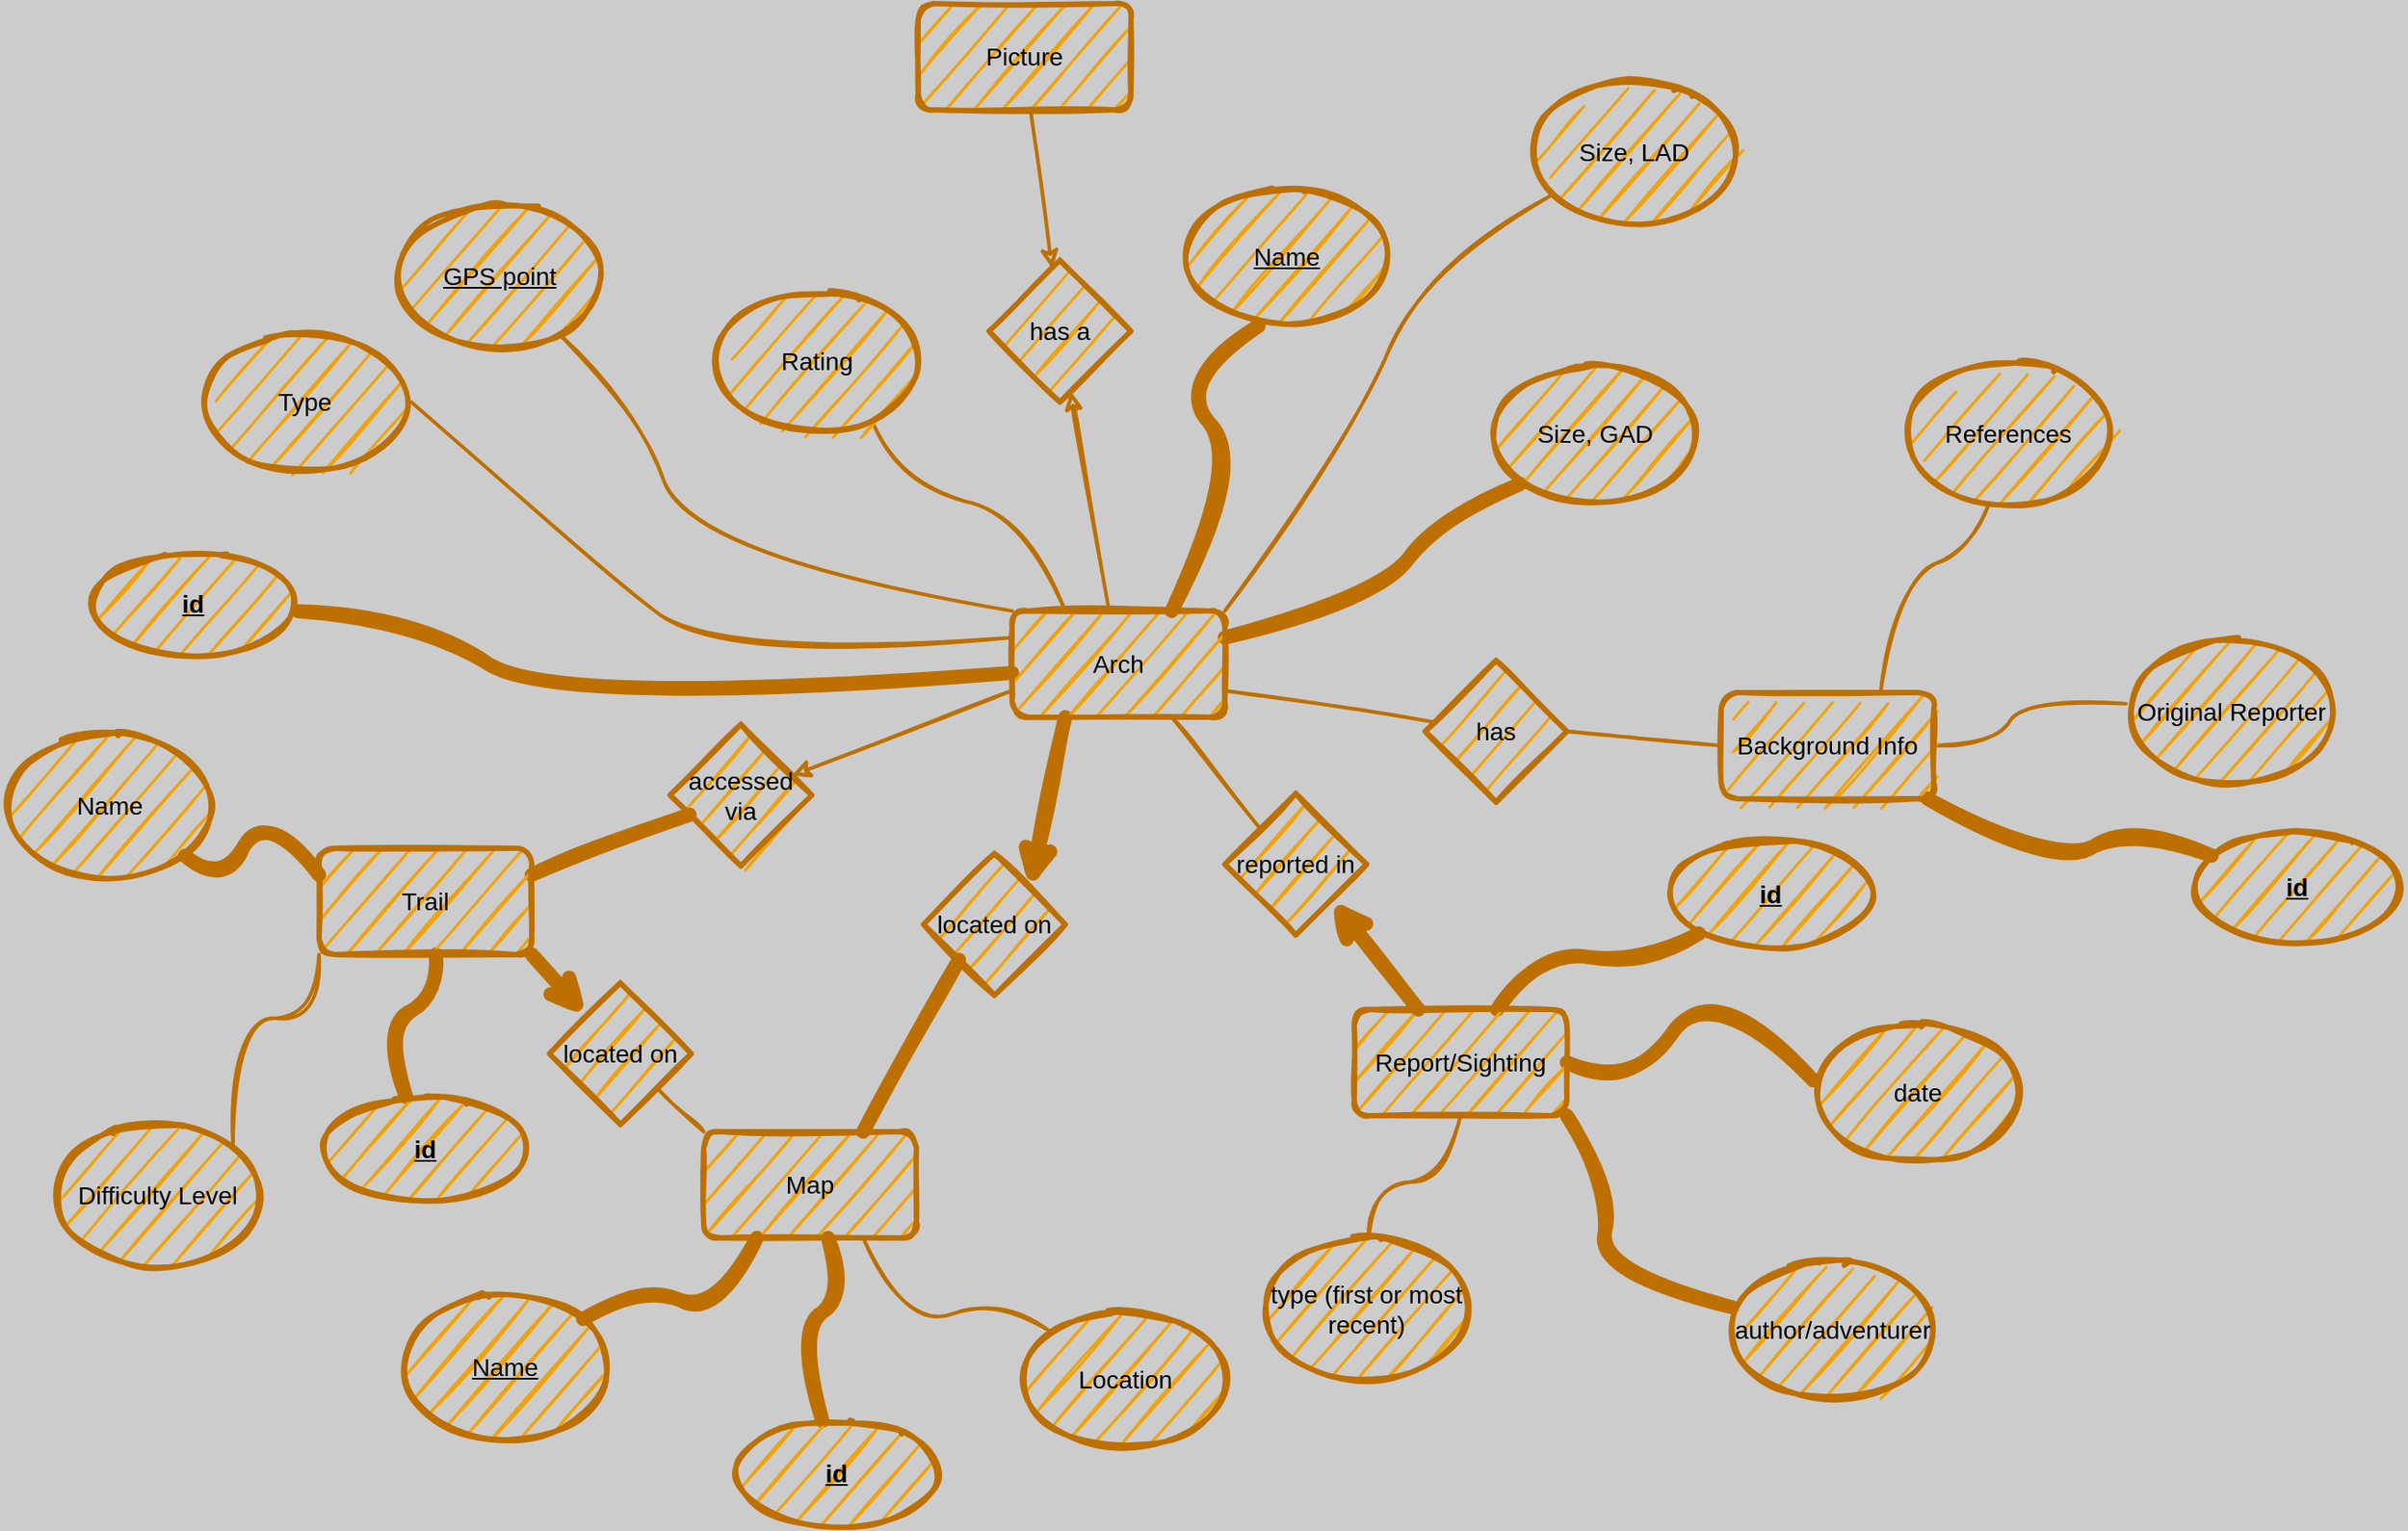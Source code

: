 <mxfile>
    <diagram id="fORaWl52CCvgcYG56sxR" name="Page-1">
        <mxGraphModel dx="1593" dy="838" grid="0" gridSize="10" guides="1" tooltips="1" connect="1" arrows="1" fold="1" page="0" pageScale="1" pageWidth="850" pageHeight="1100" background="#CCCCCC" math="0" shadow="0">
            <root>
                <mxCell id="0"/>
                <mxCell id="1" parent="0"/>
                <mxCell id="29" style="edgeStyle=none;html=1;exitX=1;exitY=0.25;exitDx=0;exitDy=0;entryX=0;entryY=1;entryDx=0;entryDy=0;fillColor=#f0a30a;strokeColor=#BD7000;strokeWidth=8;comic=0;sketch=1;fontSize=14;fontColor=#000000;endArrow=none;endFill=0;curved=1;" edge="1" parent="1" source="2" target="5">
                    <mxGeometry relative="1" as="geometry">
                        <Array as="points">
                            <mxPoint x="517" y="53"/>
                            <mxPoint x="550" y="8"/>
                        </Array>
                    </mxGeometry>
                </mxCell>
                <mxCell id="30" style="edgeStyle=none;html=1;exitX=1;exitY=0;exitDx=0;exitDy=0;entryX=0.1;entryY=0.813;entryDx=0;entryDy=0;entryPerimeter=0;fillColor=#f0a30a;strokeColor=#BD7000;strokeWidth=2;comic=0;sketch=1;fontSize=14;fontColor=#000000;endArrow=none;endFill=0;curved=1;" edge="1" parent="1" source="2" target="21">
                    <mxGeometry relative="1" as="geometry">
                        <Array as="points">
                            <mxPoint x="499" y="-30"/>
                            <mxPoint x="542" y="-135"/>
                        </Array>
                    </mxGeometry>
                </mxCell>
                <mxCell id="31" style="edgeStyle=none;html=1;exitX=0.75;exitY=0;exitDx=0;exitDy=0;entryX=0.367;entryY=0.988;entryDx=0;entryDy=0;entryPerimeter=0;fillColor=#f0a30a;strokeColor=#BD7000;strokeWidth=8;comic=0;sketch=1;fontSize=14;fontColor=#000000;endArrow=none;endFill=0;curved=1;" edge="1" parent="1" source="2" target="4">
                    <mxGeometry relative="1" as="geometry">
                        <Array as="points">
                            <mxPoint x="442" y="-24"/>
                            <mxPoint x="400" y="-69"/>
                        </Array>
                    </mxGeometry>
                </mxCell>
                <mxCell id="33" style="edgeStyle=none;html=1;exitX=0.25;exitY=0;exitDx=0;exitDy=0;entryX=0.767;entryY=0.95;entryDx=0;entryDy=0;entryPerimeter=0;fillColor=#f0a30a;strokeColor=#BD7000;strokeWidth=2;comic=0;sketch=1;fontSize=14;fontColor=#000000;endArrow=none;endFill=0;curved=1;" edge="1" parent="1" source="2" target="7">
                    <mxGeometry relative="1" as="geometry">
                        <Array as="points">
                            <mxPoint x="319" y="6"/>
                            <mxPoint x="247" y="-10"/>
                        </Array>
                    </mxGeometry>
                </mxCell>
                <mxCell id="34" style="edgeStyle=none;html=1;exitX=0;exitY=0;exitDx=0;exitDy=0;fillColor=#f0a30a;strokeColor=#BD7000;strokeWidth=2;comic=0;sketch=1;fontSize=14;fontColor=#000000;endArrow=none;endFill=0;curved=1;" edge="1" parent="1" source="2" target="20">
                    <mxGeometry relative="1" as="geometry">
                        <Array as="points">
                            <mxPoint x="130" y="28"/>
                            <mxPoint x="97" y="-55"/>
                        </Array>
                    </mxGeometry>
                </mxCell>
                <mxCell id="35" style="edgeStyle=none;html=1;exitX=0;exitY=0.25;exitDx=0;exitDy=0;entryX=1;entryY=0.5;entryDx=0;entryDy=0;fillColor=#f0a30a;strokeColor=#BD7000;strokeWidth=2;comic=0;sketch=1;fontSize=14;fontColor=#000000;endArrow=none;endFill=0;curved=1;" edge="1" parent="1" source="2" target="14">
                    <mxGeometry relative="1" as="geometry">
                        <Array as="points">
                            <mxPoint x="145" y="90"/>
                            <mxPoint x="72" y="30"/>
                        </Array>
                    </mxGeometry>
                </mxCell>
                <mxCell id="36" style="edgeStyle=none;html=1;exitX=0;exitY=0.75;exitDx=0;exitDy=0;fillColor=#f0a30a;strokeColor=#BD7000;strokeWidth=2;comic=0;sketch=1;fontSize=14;fontColor=#000000;endArrow=classic;endFill=1;" edge="1" parent="1" source="2" target="11">
                    <mxGeometry relative="1" as="geometry"/>
                </mxCell>
                <mxCell id="37" style="edgeStyle=none;html=1;exitX=0.25;exitY=1;exitDx=0;exitDy=0;entryX=1;entryY=0;entryDx=0;entryDy=0;fillColor=#f0a30a;strokeColor=#BD7000;strokeWidth=8;comic=0;sketch=1;fontSize=14;fontColor=#000000;endArrow=classic;endFill=1;" edge="1" parent="1" source="2" target="9">
                    <mxGeometry relative="1" as="geometry"/>
                </mxCell>
                <mxCell id="38" style="edgeStyle=none;html=1;exitX=0.75;exitY=1;exitDx=0;exitDy=0;entryX=0;entryY=0;entryDx=0;entryDy=0;fillColor=#f0a30a;strokeColor=#BD7000;strokeWidth=2;comic=0;sketch=1;fontSize=14;fontColor=#000000;endArrow=none;endFill=0;" edge="1" parent="1" source="2" target="16">
                    <mxGeometry relative="1" as="geometry"/>
                </mxCell>
                <mxCell id="39" style="edgeStyle=none;html=1;exitX=1;exitY=0.75;exitDx=0;exitDy=0;fillColor=#f0a30a;strokeColor=#BD7000;strokeWidth=2;comic=0;sketch=1;fontSize=14;fontColor=#000000;endArrow=none;endFill=0;" edge="1" parent="1" source="2" target="13">
                    <mxGeometry relative="1" as="geometry"/>
                </mxCell>
                <mxCell id="61" value="" style="edgeStyle=none;curved=1;comic=0;sketch=1;html=1;fontSize=14;fontColor=#000000;endArrow=none;endFill=0;strokeColor=#BD7000;strokeWidth=8;fillColor=#f0a30a;" edge="1" parent="1" source="2" target="60">
                    <mxGeometry relative="1" as="geometry">
                        <Array as="points">
                            <mxPoint x="54" y="116"/>
                            <mxPoint x="-23" y="65"/>
                        </Array>
                    </mxGeometry>
                </mxCell>
                <mxCell id="2" value="Arch" style="rounded=1;whiteSpace=wrap;html=1;fillColor=#f0a30a;strokeColor=#BD7000;strokeWidth=3;comic=0;sketch=1;fontSize=14;fontColor=#000000;" vertex="1" parent="1">
                    <mxGeometry x="310" y="60" width="120" height="60" as="geometry"/>
                </mxCell>
                <mxCell id="46" style="edgeStyle=none;html=1;exitX=0.75;exitY=1;exitDx=0;exitDy=0;fillColor=#f0a30a;strokeColor=#BD7000;strokeWidth=2;comic=0;sketch=1;fontSize=14;fontColor=#000000;endArrow=none;endFill=0;curved=1;" edge="1" parent="1" source="3" target="25">
                    <mxGeometry relative="1" as="geometry">
                        <Array as="points">
                            <mxPoint x="250" y="466"/>
                            <mxPoint x="302" y="448"/>
                        </Array>
                    </mxGeometry>
                </mxCell>
                <mxCell id="47" style="edgeStyle=none;html=1;exitX=0.25;exitY=1;exitDx=0;exitDy=0;fillColor=#f0a30a;strokeColor=#BD7000;strokeWidth=8;comic=0;sketch=1;fontSize=14;fontColor=#000000;endArrow=none;endFill=0;curved=1;" edge="1" parent="1" source="3" target="24">
                    <mxGeometry relative="1" as="geometry">
                        <Array as="points">
                            <mxPoint x="145" y="458"/>
                            <mxPoint x="100" y="440"/>
                        </Array>
                    </mxGeometry>
                </mxCell>
                <mxCell id="48" style="edgeStyle=none;html=1;exitX=0;exitY=0;exitDx=0;exitDy=0;fillColor=#f0a30a;strokeColor=#BD7000;strokeWidth=2;comic=0;sketch=1;fontSize=14;fontColor=#000000;endArrow=none;endFill=0;" edge="1" parent="1" source="3" target="23">
                    <mxGeometry relative="1" as="geometry"/>
                </mxCell>
                <mxCell id="65" value="" style="edgeStyle=none;curved=1;comic=0;sketch=1;html=1;fontSize=14;fontColor=#000000;endArrow=none;endFill=0;strokeColor=#BD7000;strokeWidth=8;fillColor=#f0a30a;" edge="1" parent="1" source="3" target="64">
                    <mxGeometry relative="1" as="geometry">
                        <Array as="points">
                            <mxPoint x="217" y="446"/>
                            <mxPoint x="189" y="466"/>
                        </Array>
                    </mxGeometry>
                </mxCell>
                <mxCell id="3" value="Map" style="rounded=1;whiteSpace=wrap;html=1;fillColor=#f0a30a;strokeColor=#BD7000;strokeWidth=3;comic=0;sketch=1;fontSize=14;fontColor=#000000;" vertex="1" parent="1">
                    <mxGeometry x="136" y="354" width="120" height="60" as="geometry"/>
                </mxCell>
                <mxCell id="4" value="&lt;u&gt;Name&lt;/u&gt;" style="ellipse;whiteSpace=wrap;html=1;fillColor=#f0a30a;strokeColor=#BD7000;strokeWidth=3;comic=0;sketch=1;fontSize=14;fontColor=#000000;" vertex="1" parent="1">
                    <mxGeometry x="405" y="-180" width="120" height="80" as="geometry"/>
                </mxCell>
                <mxCell id="5" value="Size, GAD" style="ellipse;whiteSpace=wrap;html=1;fillColor=#f0a30a;strokeColor=#BD7000;strokeWidth=3;comic=0;sketch=1;fontSize=14;fontColor=#000000;" vertex="1" parent="1">
                    <mxGeometry x="579" y="-80" width="120" height="80" as="geometry"/>
                </mxCell>
                <mxCell id="7" value="Rating" style="ellipse;whiteSpace=wrap;html=1;fillColor=#f0a30a;strokeColor=#BD7000;strokeWidth=3;comic=0;sketch=1;fontSize=14;fontColor=#000000;" vertex="1" parent="1">
                    <mxGeometry x="140" y="-121" width="120" height="80" as="geometry"/>
                </mxCell>
                <mxCell id="45" style="edgeStyle=none;html=1;exitX=0;exitY=1;exitDx=0;exitDy=0;entryX=0.75;entryY=0;entryDx=0;entryDy=0;fillColor=#f0a30a;strokeColor=#BD7000;strokeWidth=8;comic=0;sketch=1;fontSize=14;fontColor=#000000;endArrow=none;endFill=0;" edge="1" parent="1" source="9" target="3">
                    <mxGeometry relative="1" as="geometry"/>
                </mxCell>
                <mxCell id="9" value="located on" style="rhombus;whiteSpace=wrap;html=1;fillColor=#f0a30a;strokeColor=#BD7000;strokeWidth=3;comic=0;sketch=1;fontSize=14;fontColor=#000000;" vertex="1" parent="1">
                    <mxGeometry x="260" y="197" width="80" height="80" as="geometry"/>
                </mxCell>
                <mxCell id="49" style="edgeStyle=none;html=1;exitX=1;exitY=1;exitDx=0;exitDy=0;fillColor=#f0a30a;strokeColor=#BD7000;strokeWidth=8;comic=0;sketch=1;fontSize=14;fontColor=#000000;endArrow=classic;endFill=1;" edge="1" parent="1" source="10" target="23">
                    <mxGeometry relative="1" as="geometry"/>
                </mxCell>
                <mxCell id="50" style="edgeStyle=none;html=1;exitX=1;exitY=0.25;exitDx=0;exitDy=0;fillColor=#f0a30a;strokeColor=#BD7000;strokeWidth=8;comic=0;sketch=1;fontSize=14;fontColor=#000000;endArrow=none;endFill=0;" edge="1" parent="1" source="10" target="11">
                    <mxGeometry relative="1" as="geometry"/>
                </mxCell>
                <mxCell id="51" style="edgeStyle=none;html=1;exitX=0;exitY=1;exitDx=0;exitDy=0;entryX=1;entryY=0;entryDx=0;entryDy=0;fillColor=#f0a30a;strokeColor=#BD7000;strokeWidth=2;comic=0;sketch=1;fontSize=14;fontColor=#000000;curved=1;endArrow=none;endFill=0;" edge="1" parent="1" source="10" target="22">
                    <mxGeometry relative="1" as="geometry">
                        <Array as="points">
                            <mxPoint x="-81" y="290"/>
                            <mxPoint x="-130" y="290"/>
                        </Array>
                    </mxGeometry>
                </mxCell>
                <mxCell id="63" value="" style="edgeStyle=none;curved=1;comic=0;sketch=1;html=1;fontSize=14;fontColor=#000000;endArrow=none;endFill=0;strokeColor=#BD7000;strokeWidth=8;fillColor=#f0a30a;" edge="1" parent="1" source="10" target="62">
                    <mxGeometry relative="1" as="geometry">
                        <Array as="points">
                            <mxPoint x="-11" y="275"/>
                            <mxPoint x="-46" y="296"/>
                        </Array>
                    </mxGeometry>
                </mxCell>
                <mxCell id="10" value="Trail" style="rounded=1;whiteSpace=wrap;html=1;fillColor=#f0a30a;strokeColor=#BD7000;strokeWidth=3;comic=0;sketch=1;fontSize=14;fontColor=#000000;" vertex="1" parent="1">
                    <mxGeometry x="-81" y="194" width="120" height="60" as="geometry"/>
                </mxCell>
                <mxCell id="11" value="accessed via" style="rhombus;whiteSpace=wrap;html=1;fillColor=#f0a30a;strokeColor=#BD7000;strokeWidth=3;comic=0;sketch=1;fontSize=14;fontColor=#000000;" vertex="1" parent="1">
                    <mxGeometry x="117" y="124" width="80" height="80" as="geometry"/>
                </mxCell>
                <mxCell id="52" style="edgeStyle=none;html=1;exitX=0.75;exitY=0;exitDx=0;exitDy=0;fillColor=#f0a30a;strokeColor=#BD7000;strokeWidth=2;comic=0;sketch=1;fontSize=14;fontColor=#000000;endArrow=none;endFill=0;curved=1;" edge="1" parent="1" source="12" target="19">
                    <mxGeometry relative="1" as="geometry">
                        <Array as="points">
                            <mxPoint x="809" y="41"/>
                            <mxPoint x="854" y="25"/>
                        </Array>
                    </mxGeometry>
                </mxCell>
                <mxCell id="53" style="edgeStyle=none;html=1;exitX=1;exitY=0.5;exitDx=0;exitDy=0;fillColor=#f0a30a;strokeColor=#BD7000;strokeWidth=2;comic=0;sketch=1;fontSize=14;fontColor=#000000;endArrow=none;endFill=0;curved=1;" edge="1" parent="1" source="12" target="18">
                    <mxGeometry relative="1" as="geometry">
                        <Array as="points">
                            <mxPoint x="864" y="136"/>
                            <mxPoint x="882" y="108"/>
                        </Array>
                    </mxGeometry>
                </mxCell>
                <mxCell id="69" value="" style="edgeStyle=none;curved=1;comic=0;sketch=1;html=1;fontSize=14;fontColor=#000000;endArrow=none;endFill=0;strokeColor=#BD7000;strokeWidth=8;fillColor=#f0a30a;" edge="1" parent="1" source="12" target="68">
                    <mxGeometry relative="1" as="geometry">
                        <Array as="points">
                            <mxPoint x="900" y="205"/>
                            <mxPoint x="940" y="181"/>
                        </Array>
                    </mxGeometry>
                </mxCell>
                <mxCell id="12" value="Background Info" style="rounded=1;whiteSpace=wrap;html=1;fillColor=#f0a30a;strokeColor=#BD7000;strokeWidth=3;comic=0;sketch=1;fontSize=14;fontColor=#000000;" vertex="1" parent="1">
                    <mxGeometry x="710" y="106" width="120" height="60" as="geometry"/>
                </mxCell>
                <mxCell id="40" style="edgeStyle=none;html=1;exitX=1;exitY=0.5;exitDx=0;exitDy=0;entryX=0;entryY=0.5;entryDx=0;entryDy=0;fillColor=#f0a30a;strokeColor=#BD7000;strokeWidth=2;comic=0;sketch=1;fontSize=14;fontColor=#000000;endArrow=none;endFill=0;" edge="1" parent="1" source="13" target="12">
                    <mxGeometry relative="1" as="geometry"/>
                </mxCell>
                <mxCell id="13" value="has" style="rhombus;whiteSpace=wrap;html=1;fillColor=#f0a30a;strokeColor=#BD7000;strokeWidth=3;comic=0;sketch=1;fontSize=14;fontColor=#000000;" vertex="1" parent="1">
                    <mxGeometry x="543" y="88" width="80" height="80" as="geometry"/>
                </mxCell>
                <mxCell id="14" value="Type" style="ellipse;whiteSpace=wrap;html=1;fillColor=#f0a30a;strokeColor=#BD7000;strokeWidth=3;comic=0;sketch=1;fontSize=14;fontColor=#000000;" vertex="1" parent="1">
                    <mxGeometry x="-149" y="-98" width="120" height="80" as="geometry"/>
                </mxCell>
                <mxCell id="42" style="edgeStyle=none;html=1;exitX=1;exitY=0.5;exitDx=0;exitDy=0;entryX=0.008;entryY=0.413;entryDx=0;entryDy=0;entryPerimeter=0;fillColor=#f0a30a;strokeColor=#BD7000;strokeWidth=8;comic=0;sketch=1;fontSize=14;fontColor=#000000;endArrow=none;endFill=0;curved=1;" edge="1" parent="1" source="15" target="27">
                    <mxGeometry relative="1" as="geometry">
                        <Array as="points">
                            <mxPoint x="660" y="332"/>
                            <mxPoint x="704" y="266"/>
                        </Array>
                    </mxGeometry>
                </mxCell>
                <mxCell id="43" style="edgeStyle=none;html=1;exitX=1;exitY=1;exitDx=0;exitDy=0;fillColor=#f0a30a;strokeColor=#BD7000;strokeWidth=8;comic=0;sketch=1;fontSize=14;fontColor=#000000;endArrow=none;endFill=0;curved=1;" edge="1" parent="1" source="15" target="28">
                    <mxGeometry relative="1" as="geometry">
                        <Array as="points">
                            <mxPoint x="649" y="385"/>
                            <mxPoint x="640" y="436"/>
                        </Array>
                    </mxGeometry>
                </mxCell>
                <mxCell id="44" style="edgeStyle=none;html=1;exitX=0.5;exitY=1;exitDx=0;exitDy=0;fillColor=#f0a30a;strokeColor=#BD7000;strokeWidth=2;comic=0;sketch=1;fontSize=14;fontColor=#000000;endArrow=none;endFill=0;curved=1;" edge="1" parent="1" source="15" target="17">
                    <mxGeometry relative="1" as="geometry">
                        <Array as="points">
                            <mxPoint x="557" y="380"/>
                            <mxPoint x="512" y="385"/>
                        </Array>
                    </mxGeometry>
                </mxCell>
                <mxCell id="67" value="" style="edgeStyle=none;curved=1;comic=0;sketch=1;html=1;fontSize=14;fontColor=#000000;endArrow=none;endFill=0;strokeColor=#BD7000;strokeWidth=8;fillColor=#f0a30a;" edge="1" parent="1" source="15" target="66">
                    <mxGeometry relative="1" as="geometry">
                        <Array as="points">
                            <mxPoint x="607" y="251"/>
                            <mxPoint x="665" y="260"/>
                        </Array>
                    </mxGeometry>
                </mxCell>
                <mxCell id="15" value="Report/Sighting" style="rounded=1;whiteSpace=wrap;html=1;fillColor=#f0a30a;strokeColor=#BD7000;strokeWidth=3;comic=0;sketch=1;fontSize=14;fontColor=#000000;" vertex="1" parent="1">
                    <mxGeometry x="503" y="285" width="120" height="60" as="geometry"/>
                </mxCell>
                <mxCell id="41" style="edgeStyle=none;html=1;exitX=1;exitY=1;exitDx=0;exitDy=0;fillColor=#f0a30a;strokeColor=#BD7000;strokeWidth=8;comic=0;sketch=1;fontSize=14;fontColor=#000000;endArrow=none;endFill=0;startArrow=classic;startFill=1;" edge="1" parent="1" source="16" target="15">
                    <mxGeometry relative="1" as="geometry"/>
                </mxCell>
                <mxCell id="16" value="reported in" style="rhombus;whiteSpace=wrap;html=1;fillColor=#f0a30a;strokeColor=#BD7000;strokeWidth=3;comic=0;sketch=1;fontSize=14;fontColor=#000000;" vertex="1" parent="1">
                    <mxGeometry x="430" y="163" width="80" height="80" as="geometry"/>
                </mxCell>
                <mxCell id="17" value="type (first or most recent)" style="ellipse;whiteSpace=wrap;html=1;fillColor=#f0a30a;strokeColor=#BD7000;strokeWidth=3;comic=0;sketch=1;fontSize=14;fontColor=#000000;" vertex="1" parent="1">
                    <mxGeometry x="450" y="414" width="120" height="80" as="geometry"/>
                </mxCell>
                <mxCell id="18" value="Original Reporter" style="ellipse;whiteSpace=wrap;html=1;fillColor=#f0a30a;strokeColor=#BD7000;strokeWidth=3;comic=0;sketch=1;fontSize=14;fontColor=#000000;" vertex="1" parent="1">
                    <mxGeometry x="938" y="77" width="120" height="80" as="geometry"/>
                </mxCell>
                <mxCell id="19" value="References" style="ellipse;whiteSpace=wrap;html=1;fillColor=#f0a30a;strokeColor=#BD7000;strokeWidth=3;comic=0;sketch=1;fontSize=14;fontColor=#000000;" vertex="1" parent="1">
                    <mxGeometry x="812" y="-80" width="120" height="80" as="geometry"/>
                </mxCell>
                <mxCell id="20" value="&lt;u&gt;GPS point&lt;/u&gt;" style="ellipse;whiteSpace=wrap;html=1;fillColor=#f0a30a;strokeColor=#BD7000;strokeWidth=3;comic=0;sketch=1;fontSize=14;fontColor=#000000;" vertex="1" parent="1">
                    <mxGeometry x="-39" y="-169" width="120" height="80" as="geometry"/>
                </mxCell>
                <mxCell id="21" value="Size, LAD" style="ellipse;whiteSpace=wrap;html=1;fillColor=#f0a30a;strokeColor=#BD7000;strokeWidth=3;comic=0;sketch=1;fontSize=14;fontColor=#000000;" vertex="1" parent="1">
                    <mxGeometry x="601" y="-239" width="120" height="80" as="geometry"/>
                </mxCell>
                <mxCell id="22" value="Difficulty Level" style="ellipse;whiteSpace=wrap;html=1;fillColor=#f0a30a;strokeColor=#BD7000;strokeWidth=3;comic=0;sketch=1;fontSize=14;fontColor=#000000;" vertex="1" parent="1">
                    <mxGeometry x="-232" y="350" width="120" height="80" as="geometry"/>
                </mxCell>
                <mxCell id="23" value="located on" style="rhombus;whiteSpace=wrap;html=1;fillColor=#f0a30a;strokeColor=#BD7000;strokeWidth=3;comic=0;sketch=1;fontSize=14;fontColor=#000000;" vertex="1" parent="1">
                    <mxGeometry x="49" y="270" width="80" height="80" as="geometry"/>
                </mxCell>
                <mxCell id="24" value="&lt;u&gt;Name&lt;/u&gt;" style="ellipse;whiteSpace=wrap;html=1;fillColor=#f0a30a;strokeColor=#BD7000;strokeWidth=3;comic=0;sketch=1;fontSize=14;fontColor=#000000;" vertex="1" parent="1">
                    <mxGeometry x="-36" y="447" width="120" height="80" as="geometry"/>
                </mxCell>
                <mxCell id="25" value="Location" style="ellipse;whiteSpace=wrap;html=1;fillColor=#f0a30a;strokeColor=#BD7000;strokeWidth=3;comic=0;sketch=1;fontSize=14;fontColor=#000000;" vertex="1" parent="1">
                    <mxGeometry x="314" y="454" width="120" height="80" as="geometry"/>
                </mxCell>
                <mxCell id="27" value="date" style="ellipse;whiteSpace=wrap;html=1;fillColor=#f0a30a;strokeColor=#BD7000;strokeWidth=3;comic=0;sketch=1;fontSize=14;fontColor=#000000;" vertex="1" parent="1">
                    <mxGeometry x="761" y="292" width="120" height="80" as="geometry"/>
                </mxCell>
                <mxCell id="28" value="author/adventurer" style="ellipse;whiteSpace=wrap;html=1;fillColor=#f0a30a;strokeColor=#BD7000;strokeWidth=3;comic=0;sketch=1;fontSize=14;fontColor=#000000;" vertex="1" parent="1">
                    <mxGeometry x="713" y="426" width="120" height="80" as="geometry"/>
                </mxCell>
                <mxCell id="56" style="edgeStyle=none;curved=1;comic=0;sketch=1;html=1;exitX=1;exitY=1;exitDx=0;exitDy=0;entryX=0;entryY=0.25;entryDx=0;entryDy=0;fontSize=14;fontColor=#000000;endArrow=none;endFill=0;strokeColor=#BD7000;strokeWidth=8;fillColor=#f0a30a;" edge="1" parent="1" source="54" target="10">
                    <mxGeometry relative="1" as="geometry">
                        <Array as="points">
                            <mxPoint x="-136" y="216"/>
                            <mxPoint x="-111" y="170"/>
                        </Array>
                    </mxGeometry>
                </mxCell>
                <mxCell id="54" value="Name" style="ellipse;whiteSpace=wrap;html=1;fillColor=#f0a30a;strokeColor=#BD7000;strokeWidth=3;comic=0;sketch=1;fontSize=14;fontColor=#000000;" vertex="1" parent="1">
                    <mxGeometry x="-259" y="130" width="120" height="80" as="geometry"/>
                </mxCell>
                <mxCell id="60" value="&lt;u&gt;&lt;b&gt;id&lt;/b&gt;&lt;/u&gt;" style="ellipse;whiteSpace=wrap;html=1;fontSize=14;fillColor=#f0a30a;strokeColor=#BD7000;fontColor=#000000;rounded=1;strokeWidth=3;comic=0;sketch=1;" vertex="1" parent="1">
                    <mxGeometry x="-212" y="26" width="120" height="60" as="geometry"/>
                </mxCell>
                <mxCell id="62" value="&lt;u&gt;&lt;b&gt;id&lt;/b&gt;&lt;/u&gt;" style="ellipse;whiteSpace=wrap;html=1;fontSize=14;fillColor=#f0a30a;strokeColor=#BD7000;fontColor=#000000;rounded=1;strokeWidth=3;comic=0;sketch=1;" vertex="1" parent="1">
                    <mxGeometry x="-81" y="334" width="120" height="60" as="geometry"/>
                </mxCell>
                <mxCell id="64" value="&lt;u&gt;&lt;b&gt;id&lt;/b&gt;&lt;/u&gt;" style="ellipse;whiteSpace=wrap;html=1;fontSize=14;fillColor=#f0a30a;strokeColor=#BD7000;fontColor=#000000;rounded=1;strokeWidth=3;comic=0;sketch=1;" vertex="1" parent="1">
                    <mxGeometry x="151" y="517" width="120" height="60" as="geometry"/>
                </mxCell>
                <mxCell id="66" value="&lt;u&gt;&lt;b&gt;id&lt;/b&gt;&lt;/u&gt;" style="ellipse;whiteSpace=wrap;html=1;fontSize=14;fillColor=#f0a30a;strokeColor=#BD7000;fontColor=#000000;rounded=1;strokeWidth=3;comic=0;sketch=1;" vertex="1" parent="1">
                    <mxGeometry x="678" y="190" width="120" height="60" as="geometry"/>
                </mxCell>
                <mxCell id="68" value="&lt;u&gt;&lt;b&gt;id&lt;/b&gt;&lt;/u&gt;" style="ellipse;whiteSpace=wrap;html=1;fontSize=14;fillColor=#f0a30a;strokeColor=#BD7000;fontColor=#000000;rounded=1;strokeWidth=3;comic=0;sketch=1;" vertex="1" parent="1">
                    <mxGeometry x="975" y="186" width="120" height="60" as="geometry"/>
                </mxCell>
                <mxCell id="74" value="" style="edgeStyle=none;curved=1;comic=0;sketch=1;html=1;fontSize=14;fontColor=#000000;startArrow=classic;startFill=1;endArrow=none;endFill=0;strokeColor=#BD7000;strokeWidth=2;" edge="1" parent="1" source="71" target="2">
                    <mxGeometry relative="1" as="geometry"/>
                </mxCell>
                <mxCell id="71" value="has a" style="rhombus;whiteSpace=wrap;html=1;fillColor=#f0a30a;strokeColor=#BD7000;strokeWidth=3;comic=0;sketch=1;fontSize=14;fontColor=#000000;" vertex="1" parent="1">
                    <mxGeometry x="297" y="-138" width="80" height="80" as="geometry"/>
                </mxCell>
                <mxCell id="73" value="" style="edgeStyle=none;curved=1;comic=0;sketch=1;html=1;fontSize=14;fontColor=#000000;startArrow=none;startFill=0;endArrow=classic;endFill=1;strokeColor=#BD7000;strokeWidth=2;" edge="1" parent="1" source="72" target="71">
                    <mxGeometry relative="1" as="geometry"/>
                </mxCell>
                <mxCell id="72" value="Picture" style="rounded=1;whiteSpace=wrap;html=1;fillColor=#f0a30a;strokeColor=#BD7000;strokeWidth=3;comic=0;sketch=1;fontSize=14;fontColor=#000000;" vertex="1" parent="1">
                    <mxGeometry x="257" y="-283" width="120" height="60" as="geometry"/>
                </mxCell>
            </root>
        </mxGraphModel>
    </diagram>
</mxfile>
